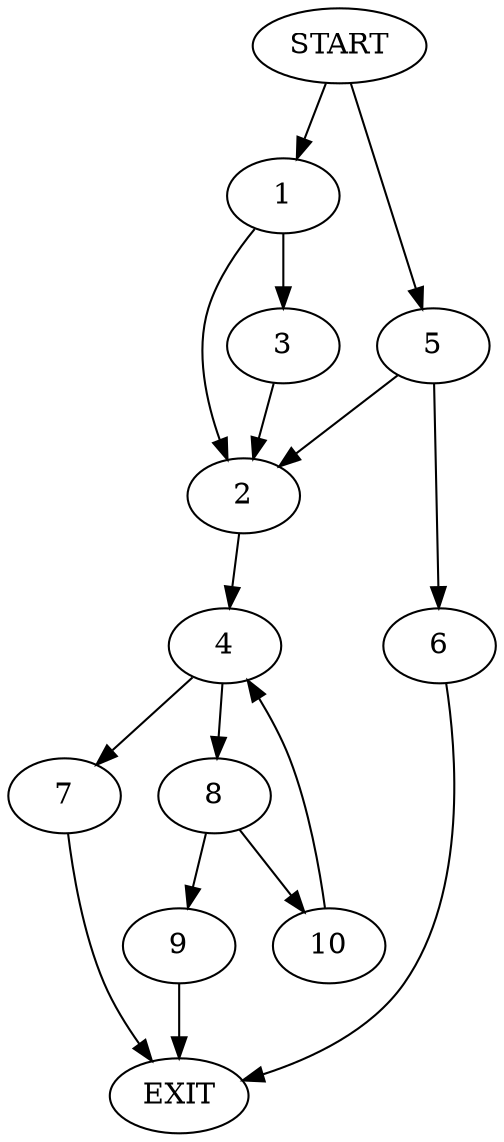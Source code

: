 digraph {
0 [label="START"]
11 [label="EXIT"]
0 -> 1
1 -> 2
1 -> 3
2 -> 4
3 -> 2
0 -> 5
5 -> 6
5 -> 2
6 -> 11
4 -> 7
4 -> 8
8 -> 9
8 -> 10
7 -> 11
9 -> 11
10 -> 4
}
